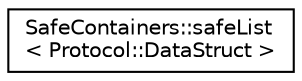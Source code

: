 digraph "Graphical Class Hierarchy"
{
 // INTERACTIVE_SVG=YES
 // LATEX_PDF_SIZE
  edge [fontname="Helvetica",fontsize="10",labelfontname="Helvetica",labelfontsize="10"];
  node [fontname="Helvetica",fontsize="10",shape=record];
  rankdir="LR";
  Node0 [label="SafeContainers::safeList\l\< Protocol::DataStruct \>",height=0.2,width=0.4,color="black", fillcolor="white", style="filled",URL="$dc/dbf/classSafeContainers_1_1safeList.html",tooltip=" "];
}
